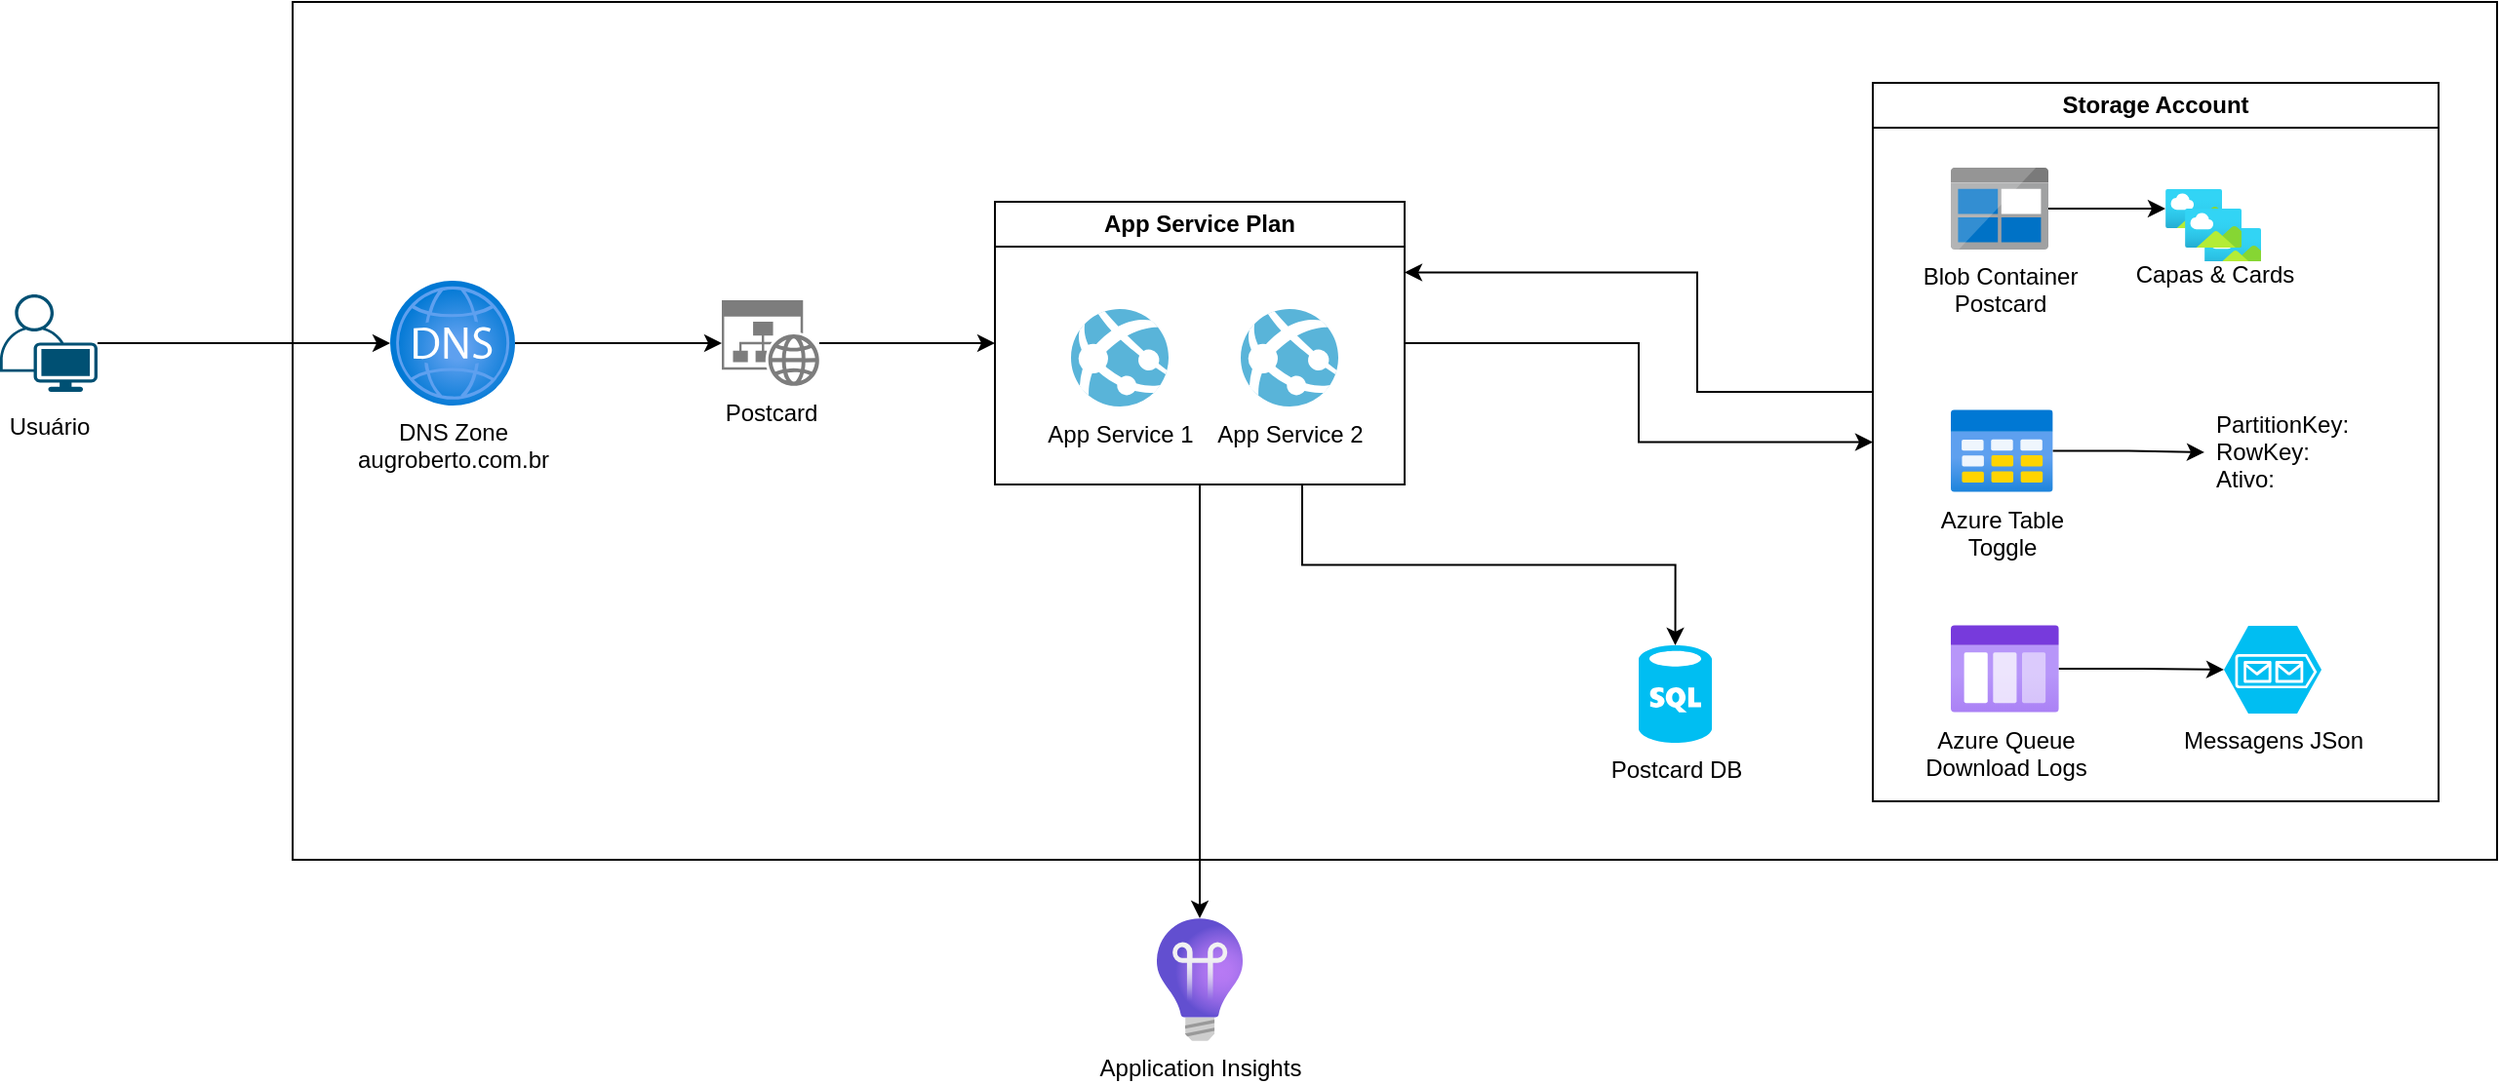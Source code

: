 <mxfile version="20.7.4" type="device"><diagram id="QwKq26RWfQRzRvrnCy8i" name="Arquitetura"><mxGraphModel dx="1434" dy="854" grid="1" gridSize="10" guides="1" tooltips="1" connect="1" arrows="1" fold="1" page="1" pageScale="1" pageWidth="827" pageHeight="1169" math="0" shadow="0"><root><mxCell id="0"/><mxCell id="1" parent="0"/><mxCell id="bbUJEWCpVblQ_X7ayqf0-1" value="" style="rounded=0;whiteSpace=wrap;html=1;" parent="1" vertex="1"><mxGeometry x="340" y="290" width="1130" height="440" as="geometry"/></mxCell><mxCell id="hhYdrSh-311QPUFBybWn-2" style="edgeStyle=orthogonalEdgeStyle;rounded=0;orthogonalLoop=1;jettySize=auto;html=1;entryX=0;entryY=0.5;entryDx=0;entryDy=0;" parent="1" source="bURxMucPo_NN_xfkfbyG-4" target="hhYdrSh-311QPUFBybWn-1" edge="1"><mxGeometry relative="1" as="geometry"/></mxCell><mxCell id="bURxMucPo_NN_xfkfbyG-4" value="Postcard" style="sketch=0;aspect=fixed;pointerEvents=1;shadow=0;dashed=0;html=1;strokeColor=none;labelPosition=center;verticalLabelPosition=bottom;verticalAlign=top;align=center;shape=mxgraph.mscae.enterprise.website_generic;fillColor=#7D7D7D;" parent="1" vertex="1"><mxGeometry x="560" y="443" width="50" height="44" as="geometry"/></mxCell><mxCell id="PLJs3n1ApEmmQC8rkvc9-18" style="edgeStyle=orthogonalEdgeStyle;rounded=0;orthogonalLoop=1;jettySize=auto;html=1;" parent="1" source="bURxMucPo_NN_xfkfbyG-9" target="PLJs3n1ApEmmQC8rkvc9-16" edge="1"><mxGeometry relative="1" as="geometry"/></mxCell><mxCell id="bURxMucPo_NN_xfkfbyG-9" value="&lt;font style=&quot;font-size: 12px;&quot;&gt;Usuário&lt;/font&gt;" style="points=[[0.35,0,0],[0.98,0.51,0],[1,0.71,0],[0.67,1,0],[0,0.795,0],[0,0.65,0]];verticalLabelPosition=bottom;sketch=0;html=1;verticalAlign=top;aspect=fixed;align=center;pointerEvents=1;shape=mxgraph.cisco19.user;fillColor=#005073;strokeColor=none;fontSize=16;" parent="1" vertex="1"><mxGeometry x="190" y="440" width="50" height="50" as="geometry"/></mxCell><mxCell id="PLJs3n1ApEmmQC8rkvc9-17" style="edgeStyle=orthogonalEdgeStyle;rounded=0;orthogonalLoop=1;jettySize=auto;html=1;entryX=0;entryY=0.5;entryDx=0;entryDy=0;entryPerimeter=0;" parent="1" source="PLJs3n1ApEmmQC8rkvc9-16" target="bURxMucPo_NN_xfkfbyG-4" edge="1"><mxGeometry relative="1" as="geometry"><mxPoint x="557" y="465" as="targetPoint"/></mxGeometry></mxCell><mxCell id="PLJs3n1ApEmmQC8rkvc9-16" value="DNS Zone&lt;br&gt;augroberto.com.br" style="aspect=fixed;html=1;points=[];align=center;image;fontSize=12;image=img/lib/azure2/networking/DNS_Zones.svg;" parent="1" vertex="1"><mxGeometry x="390" y="433" width="64" height="64" as="geometry"/></mxCell><mxCell id="WAJYf9x2stMr0Gp2IRHW-6" style="edgeStyle=orthogonalEdgeStyle;rounded=0;orthogonalLoop=1;jettySize=auto;html=1;entryX=0;entryY=0.5;entryDx=0;entryDy=0;" parent="1" source="hhYdrSh-311QPUFBybWn-1" target="WAJYf9x2stMr0Gp2IRHW-3" edge="1"><mxGeometry relative="1" as="geometry"/></mxCell><mxCell id="GebG6RL0-vCWMPZ4SXsP-8" style="edgeStyle=orthogonalEdgeStyle;rounded=0;orthogonalLoop=1;jettySize=auto;html=1;entryX=0.5;entryY=0;entryDx=0;entryDy=0;entryPerimeter=0;exitX=0.75;exitY=1;exitDx=0;exitDy=0;" parent="1" source="hhYdrSh-311QPUFBybWn-1" target="W6wjQ2KjkVEKuR3RCmpy-1" edge="1"><mxGeometry relative="1" as="geometry"/></mxCell><mxCell id="lw3E6FUHE_2ESF42_Ior-8" style="edgeStyle=orthogonalEdgeStyle;rounded=0;orthogonalLoop=1;jettySize=auto;html=1;" edge="1" parent="1" source="hhYdrSh-311QPUFBybWn-1" target="QMNQVj9OApappB1JRxMZ-1"><mxGeometry relative="1" as="geometry"/></mxCell><mxCell id="hhYdrSh-311QPUFBybWn-1" value="App Service Plan" style="swimlane;whiteSpace=wrap;html=1;" parent="1" vertex="1"><mxGeometry x="700" y="392.5" width="210" height="145" as="geometry"><mxRectangle x="700" y="385" width="140" height="30" as="alternateBounds"/></mxGeometry></mxCell><mxCell id="7dQ7hQsSx9xN5XFtyE_Y-1" value="App Service 1" style="sketch=0;aspect=fixed;html=1;points=[];align=center;image;fontSize=12;image=img/lib/mscae/App_Services.svg;" parent="hhYdrSh-311QPUFBybWn-1" vertex="1"><mxGeometry x="39" y="55" width="50" height="50" as="geometry"/></mxCell><mxCell id="hhYdrSh-311QPUFBybWn-3" value="App Service 2" style="sketch=0;aspect=fixed;html=1;points=[];align=center;image;fontSize=12;image=img/lib/mscae/App_Services.svg;" parent="hhYdrSh-311QPUFBybWn-1" vertex="1"><mxGeometry x="126" y="55" width="50" height="50" as="geometry"/></mxCell><mxCell id="QMNQVj9OApappB1JRxMZ-1" value="Application Insights" style="aspect=fixed;html=1;points=[];align=center;image;fontSize=12;image=img/lib/azure2/management_governance/Application_Insights.svg;" parent="1" vertex="1"><mxGeometry x="783" y="760" width="44" height="63" as="geometry"/></mxCell><mxCell id="W6wjQ2KjkVEKuR3RCmpy-1" value="Postcard DB" style="verticalLabelPosition=bottom;html=1;verticalAlign=top;align=center;strokeColor=none;fillColor=#00BEF2;shape=mxgraph.azure.sql_database;" parent="1" vertex="1"><mxGeometry x="1030" y="620" width="37.5" height="50" as="geometry"/></mxCell><mxCell id="WAJYf9x2stMr0Gp2IRHW-12" style="edgeStyle=orthogonalEdgeStyle;rounded=0;orthogonalLoop=1;jettySize=auto;html=1;" parent="1" source="WAJYf9x2stMr0Gp2IRHW-1" target="WAJYf9x2stMr0Gp2IRHW-7" edge="1"><mxGeometry relative="1" as="geometry"/></mxCell><mxCell id="WAJYf9x2stMr0Gp2IRHW-1" value="Blob Container&lt;br&gt;Postcard" style="sketch=0;aspect=fixed;html=1;points=[];align=center;image;fontSize=12;image=img/lib/mscae/BlobBlock.svg;" parent="1" vertex="1"><mxGeometry x="1190" y="375" width="50" height="42" as="geometry"/></mxCell><mxCell id="lw3E6FUHE_2ESF42_Ior-6" style="edgeStyle=orthogonalEdgeStyle;rounded=0;orthogonalLoop=1;jettySize=auto;html=1;exitX=0;exitY=0.25;exitDx=0;exitDy=0;entryX=1;entryY=0.25;entryDx=0;entryDy=0;" edge="1" parent="1" source="WAJYf9x2stMr0Gp2IRHW-3" target="hhYdrSh-311QPUFBybWn-1"><mxGeometry relative="1" as="geometry"><Array as="points"><mxPoint x="1150" y="490"/><mxPoint x="1060" y="490"/><mxPoint x="1060" y="429"/></Array></mxGeometry></mxCell><mxCell id="WAJYf9x2stMr0Gp2IRHW-3" value="Storage Account" style="swimlane;whiteSpace=wrap;html=1;" parent="1" vertex="1"><mxGeometry x="1150" y="331.5" width="290" height="368.5" as="geometry"><mxRectangle x="700" y="385" width="140" height="30" as="alternateBounds"/></mxGeometry></mxCell><mxCell id="GebG6RL0-vCWMPZ4SXsP-2" value="Azure Table&lt;br&gt;Toggle" style="aspect=fixed;html=1;points=[];align=center;image;fontSize=12;image=img/lib/azure2/general/Table.svg;" parent="WAJYf9x2stMr0Gp2IRHW-3" vertex="1"><mxGeometry x="40" y="167.5" width="52.31" height="42.5" as="geometry"/></mxCell><mxCell id="lw3E6FUHE_2ESF42_Ior-2" value="Azure Queue&lt;br&gt;Download Logs" style="aspect=fixed;html=1;points=[];align=center;image;fontSize=12;image=img/lib/azure2/general/Storage_Queue.svg;" vertex="1" parent="WAJYf9x2stMr0Gp2IRHW-3"><mxGeometry x="40" y="278" width="55.38" height="45" as="geometry"/></mxCell><mxCell id="WAJYf9x2stMr0Gp2IRHW-11" value="" style="group" parent="1" vertex="1" connectable="0"><mxGeometry x="1300" y="386" width="49.09" height="40" as="geometry"/></mxCell><mxCell id="WAJYf9x2stMr0Gp2IRHW-9" value="" style="aspect=fixed;html=1;points=[];align=center;image;fontSize=12;image=img/lib/azure2/general/Image.svg;" parent="WAJYf9x2stMr0Gp2IRHW-11" vertex="1"><mxGeometry x="20" y="20" width="29.09" height="20" as="geometry"/></mxCell><mxCell id="WAJYf9x2stMr0Gp2IRHW-10" value="" style="group" parent="WAJYf9x2stMr0Gp2IRHW-11" vertex="1" connectable="0"><mxGeometry width="39.09" height="30" as="geometry"/></mxCell><mxCell id="WAJYf9x2stMr0Gp2IRHW-7" value="" style="aspect=fixed;html=1;points=[];align=center;image;fontSize=12;image=img/lib/azure2/general/Image.svg;" parent="WAJYf9x2stMr0Gp2IRHW-10" vertex="1"><mxGeometry width="29.09" height="20" as="geometry"/></mxCell><mxCell id="WAJYf9x2stMr0Gp2IRHW-8" value="Capas &amp;amp; Cards" style="aspect=fixed;html=1;points=[];align=center;image;fontSize=12;image=img/lib/azure2/general/Image.svg;" parent="WAJYf9x2stMr0Gp2IRHW-10" vertex="1"><mxGeometry x="10" y="10" width="29.09" height="20" as="geometry"/></mxCell><mxCell id="GebG6RL0-vCWMPZ4SXsP-3" value="PartitionKey: &#10;RowKey:&#10;Ativo:" style="text;strokeColor=none;fillColor=none;align=left;verticalAlign=top;spacingLeft=4;spacingRight=4;overflow=hidden;rotatable=0;points=[[0,0.5],[1,0.5]];portConstraint=eastwest;" parent="1" vertex="1"><mxGeometry x="1320" y="493" width="100" height="56" as="geometry"/></mxCell><mxCell id="GebG6RL0-vCWMPZ4SXsP-4" style="edgeStyle=orthogonalEdgeStyle;rounded=0;orthogonalLoop=1;jettySize=auto;html=1;" parent="1" source="GebG6RL0-vCWMPZ4SXsP-2" target="GebG6RL0-vCWMPZ4SXsP-3" edge="1"><mxGeometry relative="1" as="geometry"/></mxCell><mxCell id="lw3E6FUHE_2ESF42_Ior-1" value="Messagens JSon" style="verticalLabelPosition=bottom;html=1;verticalAlign=top;align=center;strokeColor=none;fillColor=#00BEF2;shape=mxgraph.azure.storage_queue;" vertex="1" parent="1"><mxGeometry x="1330" y="610" width="50" height="45" as="geometry"/></mxCell><mxCell id="lw3E6FUHE_2ESF42_Ior-4" style="edgeStyle=orthogonalEdgeStyle;rounded=0;orthogonalLoop=1;jettySize=auto;html=1;entryX=0;entryY=0.5;entryDx=0;entryDy=0;entryPerimeter=0;" edge="1" parent="1" source="lw3E6FUHE_2ESF42_Ior-2" target="lw3E6FUHE_2ESF42_Ior-1"><mxGeometry relative="1" as="geometry"/></mxCell></root></mxGraphModel></diagram></mxfile>
